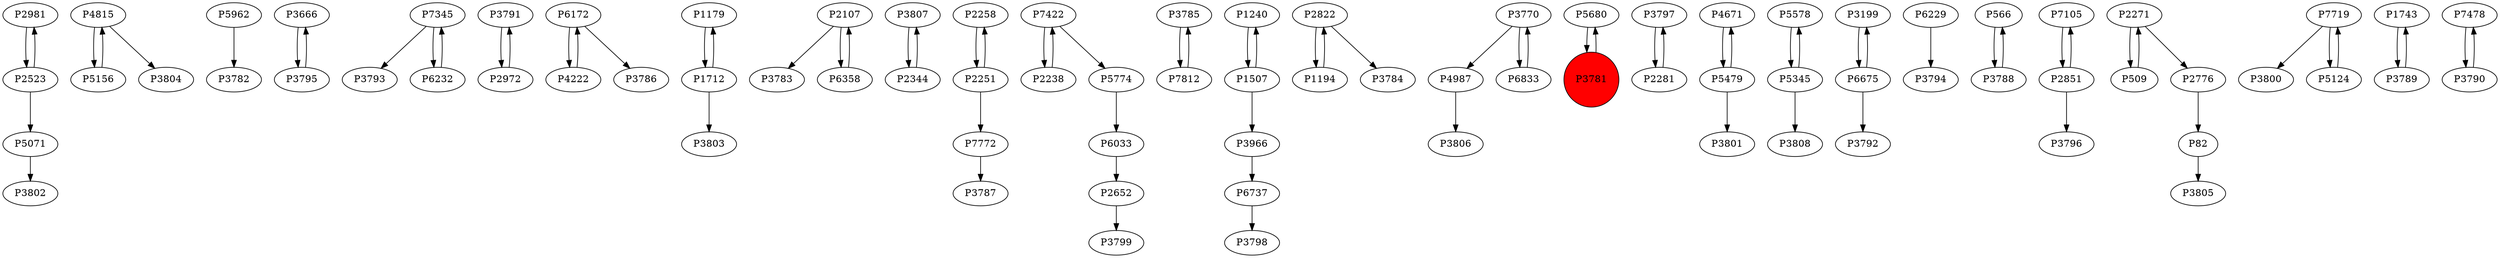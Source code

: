 digraph {
	P2981 -> P2523
	P4815 -> P5156
	P5962 -> P3782
	P3666 -> P3795
	P7345 -> P3793
	P3791 -> P2972
	P6172 -> P4222
	P1179 -> P1712
	P2107 -> P3783
	P3807 -> P2344
	P2258 -> P2251
	P2344 -> P3807
	P4222 -> P6172
	P7422 -> P2238
	P6172 -> P3786
	P3785 -> P7812
	P1240 -> P1507
	P1712 -> P1179
	P2822 -> P1194
	P2822 -> P3784
	P4987 -> P3806
	P5680 -> P3781
	P3797 -> P2281
	P4671 -> P5479
	P5578 -> P5345
	P3199 -> P6675
	P3770 -> P4987
	P6229 -> P3794
	P566 -> P3788
	P3966 -> P6737
	P6232 -> P7345
	P7105 -> P2851
	P6033 -> P2652
	P7772 -> P3787
	P4815 -> P3804
	P82 -> P3805
	P5071 -> P3802
	P509 -> P2271
	P3781 -> P5680
	P2523 -> P5071
	P7812 -> P3785
	P7719 -> P3800
	P2281 -> P3797
	P6737 -> P3798
	P5156 -> P4815
	P3770 -> P6833
	P2851 -> P3796
	P1743 -> P3789
	P5774 -> P6033
	P7478 -> P3790
	P5345 -> P3808
	P3788 -> P566
	P2851 -> P7105
	P2107 -> P6358
	P2652 -> P3799
	P5124 -> P7719
	P1507 -> P1240
	P6833 -> P3770
	P3795 -> P3666
	P3789 -> P1743
	P5479 -> P4671
	P2271 -> P509
	P2776 -> P82
	P6675 -> P3792
	P1712 -> P3803
	P2238 -> P7422
	P6675 -> P3199
	P2271 -> P2776
	P5345 -> P5578
	P2251 -> P2258
	P6358 -> P2107
	P3790 -> P7478
	P7422 -> P5774
	P1194 -> P2822
	P2251 -> P7772
	P2523 -> P2981
	P7345 -> P6232
	P1507 -> P3966
	P7719 -> P5124
	P5479 -> P3801
	P2972 -> P3791
	P3781 [shape=circle]
	P3781 [style=filled]
	P3781 [fillcolor=red]
}